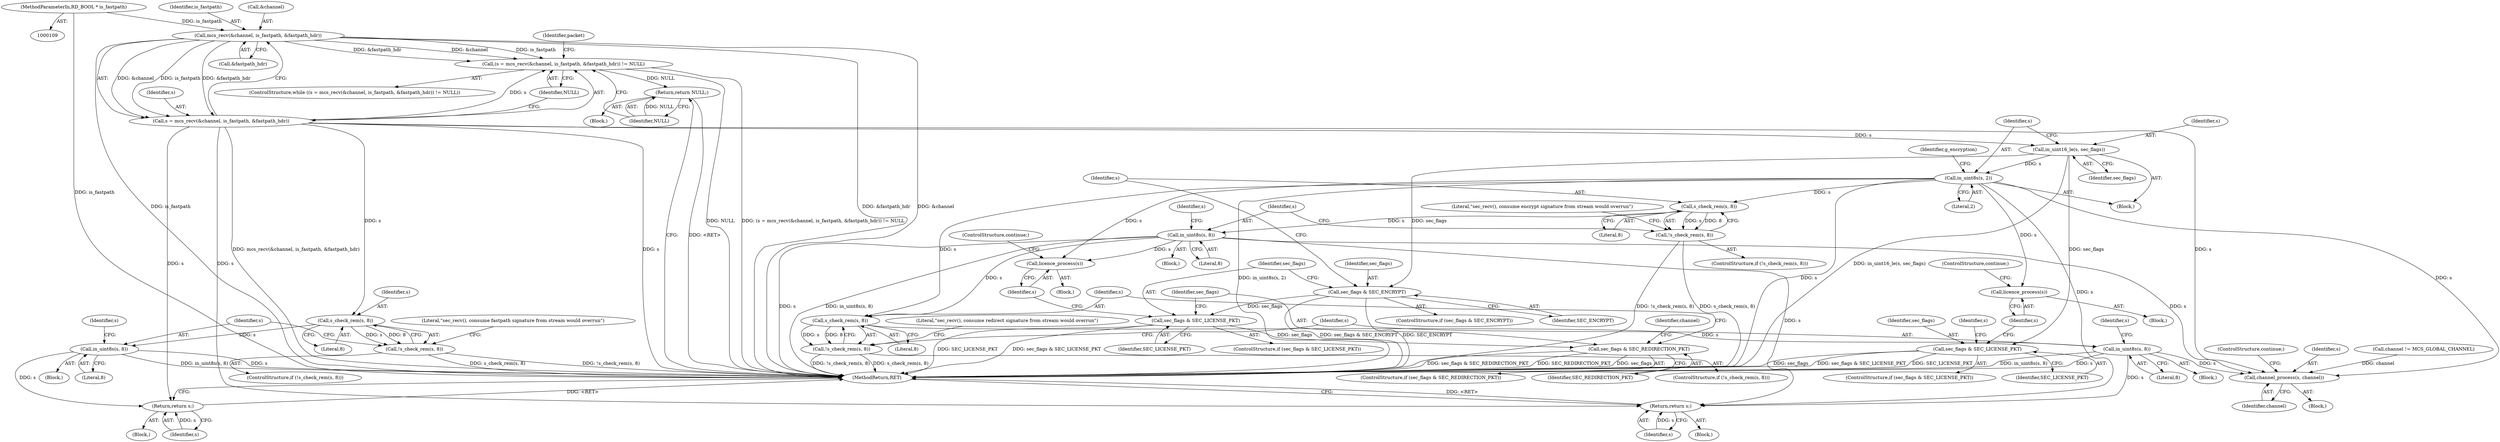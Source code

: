 digraph "0_rdesktop_4dca546d04321a610c1835010b5dad85163b65e1_16@pointer" {
"1000110" [label="(MethodParameterIn,RD_BOOL * is_fastpath)"];
"1000122" [label="(Call,mcs_recv(&channel, is_fastpath, &fastpath_hdr))"];
"1000119" [label="(Call,(s = mcs_recv(&channel, is_fastpath, &fastpath_hdr)) != NULL)"];
"1000381" [label="(Return,return NULL;)"];
"1000120" [label="(Call,s = mcs_recv(&channel, is_fastpath, &fastpath_hdr))"];
"1000154" [label="(Call,s_check_rem(s, 8))"];
"1000153" [label="(Call,!s_check_rem(s, 8))"];
"1000162" [label="(Call,in_uint8s(s, 8))"];
"1000176" [label="(Return,return s;)"];
"1000187" [label="(Call,in_uint16_le(s, sec_flags))"];
"1000190" [label="(Call,in_uint8s(s, 2))"];
"1000203" [label="(Call,s_check_rem(s, 8))"];
"1000202" [label="(Call,!s_check_rem(s, 8))"];
"1000211" [label="(Call,in_uint8s(s, 8))"];
"1000230" [label="(Call,licence_process(s))"];
"1000241" [label="(Call,s_check_rem(s, 8))"];
"1000240" [label="(Call,!s_check_rem(s, 8))"];
"1000249" [label="(Call,in_uint8s(s, 8))"];
"1000375" [label="(Call,channel_process(s, channel))"];
"1000379" [label="(Return,return s;)"];
"1000362" [label="(Call,licence_process(s))"];
"1000197" [label="(Call,sec_flags & SEC_ENCRYPT)"];
"1000226" [label="(Call,sec_flags & SEC_LICENSE_PKT)"];
"1000234" [label="(Call,sec_flags & SEC_REDIRECTION_PKT)"];
"1000358" [label="(Call,sec_flags & SEC_LICENSE_PKT)"];
"1000251" [label="(Literal,8)"];
"1000228" [label="(Identifier,SEC_LICENSE_PKT)"];
"1000364" [label="(ControlStructure,continue;)"];
"1000139" [label="(Block,)"];
"1000192" [label="(Literal,2)"];
"1000213" [label="(Literal,8)"];
"1000189" [label="(Identifier,sec_flags)"];
"1000249" [label="(Call,in_uint8s(s, 8))"];
"1000378" [label="(ControlStructure,continue;)"];
"1000202" [label="(Call,!s_check_rem(s, 8))"];
"1000121" [label="(Identifier,s)"];
"1000376" [label="(Identifier,s)"];
"1000151" [label="(Block,)"];
"1000122" [label="(Call,mcs_recv(&channel, is_fastpath, &fastpath_hdr))"];
"1000212" [label="(Identifier,s)"];
"1000201" [label="(ControlStructure,if (!s_check_rem(s, 8)))"];
"1000163" [label="(Identifier,s)"];
"1000164" [label="(Literal,8)"];
"1000186" [label="(Block,)"];
"1000250" [label="(Identifier,s)"];
"1000380" [label="(Identifier,s)"];
"1000162" [label="(Call,in_uint8s(s, 8))"];
"1000229" [label="(Block,)"];
"1000226" [label="(Call,sec_flags & SEC_LICENSE_PKT)"];
"1000208" [label="(Literal,\"sec_recv(), consume encrypt signature from stream would overrun\")"];
"1000198" [label="(Identifier,sec_flags)"];
"1000363" [label="(Identifier,s)"];
"1000125" [label="(Identifier,is_fastpath)"];
"1000129" [label="(Block,)"];
"1000203" [label="(Call,s_check_rem(s, 8))"];
"1000231" [label="(Identifier,s)"];
"1000371" [label="(Call,channel != MCS_GLOBAL_CHANNEL)"];
"1000243" [label="(Literal,8)"];
"1000153" [label="(Call,!s_check_rem(s, 8))"];
"1000358" [label="(Call,sec_flags & SEC_LICENSE_PKT)"];
"1000196" [label="(ControlStructure,if (sec_flags & SEC_ENCRYPT))"];
"1000131" [label="(Identifier,packet)"];
"1000379" [label="(Return,return s;)"];
"1000191" [label="(Identifier,s)"];
"1000111" [label="(Block,)"];
"1000375" [label="(Call,channel_process(s, channel))"];
"1000227" [label="(Identifier,sec_flags)"];
"1000383" [label="(MethodReturn,RET)"];
"1000194" [label="(Identifier,g_encryption)"];
"1000360" [label="(Identifier,SEC_LICENSE_PKT)"];
"1000110" [label="(MethodParameterIn,RD_BOOL * is_fastpath)"];
"1000177" [label="(Identifier,s)"];
"1000367" [label="(Identifier,s)"];
"1000236" [label="(Identifier,SEC_REDIRECTION_PKT)"];
"1000159" [label="(Literal,\"sec_recv(), consume fastpath signature from stream would overrun\")"];
"1000167" [label="(Identifier,s)"];
"1000190" [label="(Call,in_uint8s(s, 2))"];
"1000237" [label="(Block,)"];
"1000382" [label="(Identifier,NULL)"];
"1000187" [label="(Call,in_uint16_le(s, sec_flags))"];
"1000188" [label="(Identifier,s)"];
"1000230" [label="(Call,licence_process(s))"];
"1000152" [label="(ControlStructure,if (!s_check_rem(s, 8)))"];
"1000204" [label="(Identifier,s)"];
"1000118" [label="(ControlStructure,while ((s = mcs_recv(&channel, is_fastpath, &fastpath_hdr)) != NULL))"];
"1000156" [label="(Literal,8)"];
"1000242" [label="(Identifier,s)"];
"1000357" [label="(ControlStructure,if (sec_flags & SEC_LICENSE_PKT))"];
"1000235" [label="(Identifier,sec_flags)"];
"1000199" [label="(Identifier,SEC_ENCRYPT)"];
"1000359" [label="(Identifier,sec_flags)"];
"1000234" [label="(Call,sec_flags & SEC_REDIRECTION_PKT)"];
"1000120" [label="(Call,s = mcs_recv(&channel, is_fastpath, &fastpath_hdr))"];
"1000205" [label="(Literal,8)"];
"1000381" [label="(Return,return NULL;)"];
"1000232" [label="(ControlStructure,continue;)"];
"1000126" [label="(Call,&fastpath_hdr)"];
"1000246" [label="(Literal,\"sec_recv(), consume redirect signature from stream would overrun\")"];
"1000154" [label="(Call,s_check_rem(s, 8))"];
"1000233" [label="(ControlStructure,if (sec_flags & SEC_REDIRECTION_PKT))"];
"1000155" [label="(Identifier,s)"];
"1000128" [label="(Identifier,NULL)"];
"1000216" [label="(Identifier,s)"];
"1000240" [label="(Call,!s_check_rem(s, 8))"];
"1000119" [label="(Call,(s = mcs_recv(&channel, is_fastpath, &fastpath_hdr)) != NULL)"];
"1000176" [label="(Return,return s;)"];
"1000197" [label="(Call,sec_flags & SEC_ENCRYPT)"];
"1000372" [label="(Identifier,channel)"];
"1000254" [label="(Identifier,s)"];
"1000225" [label="(ControlStructure,if (sec_flags & SEC_LICENSE_PKT))"];
"1000241" [label="(Call,s_check_rem(s, 8))"];
"1000200" [label="(Block,)"];
"1000239" [label="(ControlStructure,if (!s_check_rem(s, 8)))"];
"1000377" [label="(Identifier,channel)"];
"1000123" [label="(Call,&channel)"];
"1000362" [label="(Call,licence_process(s))"];
"1000374" [label="(Block,)"];
"1000211" [label="(Call,in_uint8s(s, 8))"];
"1000361" [label="(Block,)"];
"1000110" -> "1000109"  [label="AST: "];
"1000110" -> "1000383"  [label="DDG: is_fastpath"];
"1000110" -> "1000122"  [label="DDG: is_fastpath"];
"1000122" -> "1000120"  [label="AST: "];
"1000122" -> "1000126"  [label="CFG: "];
"1000123" -> "1000122"  [label="AST: "];
"1000125" -> "1000122"  [label="AST: "];
"1000126" -> "1000122"  [label="AST: "];
"1000120" -> "1000122"  [label="CFG: "];
"1000122" -> "1000383"  [label="DDG: is_fastpath"];
"1000122" -> "1000383"  [label="DDG: &fastpath_hdr"];
"1000122" -> "1000383"  [label="DDG: &channel"];
"1000122" -> "1000119"  [label="DDG: &channel"];
"1000122" -> "1000119"  [label="DDG: is_fastpath"];
"1000122" -> "1000119"  [label="DDG: &fastpath_hdr"];
"1000122" -> "1000120"  [label="DDG: &channel"];
"1000122" -> "1000120"  [label="DDG: is_fastpath"];
"1000122" -> "1000120"  [label="DDG: &fastpath_hdr"];
"1000119" -> "1000118"  [label="AST: "];
"1000119" -> "1000128"  [label="CFG: "];
"1000120" -> "1000119"  [label="AST: "];
"1000128" -> "1000119"  [label="AST: "];
"1000131" -> "1000119"  [label="CFG: "];
"1000382" -> "1000119"  [label="CFG: "];
"1000119" -> "1000383"  [label="DDG: NULL"];
"1000119" -> "1000383"  [label="DDG: (s = mcs_recv(&channel, is_fastpath, &fastpath_hdr)) != NULL"];
"1000120" -> "1000119"  [label="DDG: s"];
"1000119" -> "1000381"  [label="DDG: NULL"];
"1000381" -> "1000111"  [label="AST: "];
"1000381" -> "1000382"  [label="CFG: "];
"1000382" -> "1000381"  [label="AST: "];
"1000383" -> "1000381"  [label="CFG: "];
"1000381" -> "1000383"  [label="DDG: <RET>"];
"1000382" -> "1000381"  [label="DDG: NULL"];
"1000121" -> "1000120"  [label="AST: "];
"1000128" -> "1000120"  [label="CFG: "];
"1000120" -> "1000383"  [label="DDG: s"];
"1000120" -> "1000383"  [label="DDG: mcs_recv(&channel, is_fastpath, &fastpath_hdr)"];
"1000120" -> "1000154"  [label="DDG: s"];
"1000120" -> "1000176"  [label="DDG: s"];
"1000120" -> "1000187"  [label="DDG: s"];
"1000120" -> "1000375"  [label="DDG: s"];
"1000120" -> "1000379"  [label="DDG: s"];
"1000154" -> "1000153"  [label="AST: "];
"1000154" -> "1000156"  [label="CFG: "];
"1000155" -> "1000154"  [label="AST: "];
"1000156" -> "1000154"  [label="AST: "];
"1000153" -> "1000154"  [label="CFG: "];
"1000154" -> "1000153"  [label="DDG: s"];
"1000154" -> "1000153"  [label="DDG: 8"];
"1000154" -> "1000162"  [label="DDG: s"];
"1000153" -> "1000152"  [label="AST: "];
"1000159" -> "1000153"  [label="CFG: "];
"1000163" -> "1000153"  [label="CFG: "];
"1000153" -> "1000383"  [label="DDG: !s_check_rem(s, 8)"];
"1000153" -> "1000383"  [label="DDG: s_check_rem(s, 8)"];
"1000162" -> "1000151"  [label="AST: "];
"1000162" -> "1000164"  [label="CFG: "];
"1000163" -> "1000162"  [label="AST: "];
"1000164" -> "1000162"  [label="AST: "];
"1000167" -> "1000162"  [label="CFG: "];
"1000162" -> "1000383"  [label="DDG: s"];
"1000162" -> "1000383"  [label="DDG: in_uint8s(s, 8)"];
"1000162" -> "1000176"  [label="DDG: s"];
"1000176" -> "1000139"  [label="AST: "];
"1000176" -> "1000177"  [label="CFG: "];
"1000177" -> "1000176"  [label="AST: "];
"1000383" -> "1000176"  [label="CFG: "];
"1000176" -> "1000383"  [label="DDG: <RET>"];
"1000177" -> "1000176"  [label="DDG: s"];
"1000187" -> "1000186"  [label="AST: "];
"1000187" -> "1000189"  [label="CFG: "];
"1000188" -> "1000187"  [label="AST: "];
"1000189" -> "1000187"  [label="AST: "];
"1000191" -> "1000187"  [label="CFG: "];
"1000187" -> "1000383"  [label="DDG: in_uint16_le(s, sec_flags)"];
"1000187" -> "1000190"  [label="DDG: s"];
"1000187" -> "1000197"  [label="DDG: sec_flags"];
"1000187" -> "1000358"  [label="DDG: sec_flags"];
"1000190" -> "1000186"  [label="AST: "];
"1000190" -> "1000192"  [label="CFG: "];
"1000191" -> "1000190"  [label="AST: "];
"1000192" -> "1000190"  [label="AST: "];
"1000194" -> "1000190"  [label="CFG: "];
"1000190" -> "1000383"  [label="DDG: in_uint8s(s, 2)"];
"1000190" -> "1000383"  [label="DDG: s"];
"1000190" -> "1000203"  [label="DDG: s"];
"1000190" -> "1000230"  [label="DDG: s"];
"1000190" -> "1000241"  [label="DDG: s"];
"1000190" -> "1000362"  [label="DDG: s"];
"1000190" -> "1000375"  [label="DDG: s"];
"1000190" -> "1000379"  [label="DDG: s"];
"1000203" -> "1000202"  [label="AST: "];
"1000203" -> "1000205"  [label="CFG: "];
"1000204" -> "1000203"  [label="AST: "];
"1000205" -> "1000203"  [label="AST: "];
"1000202" -> "1000203"  [label="CFG: "];
"1000203" -> "1000202"  [label="DDG: s"];
"1000203" -> "1000202"  [label="DDG: 8"];
"1000203" -> "1000211"  [label="DDG: s"];
"1000202" -> "1000201"  [label="AST: "];
"1000208" -> "1000202"  [label="CFG: "];
"1000212" -> "1000202"  [label="CFG: "];
"1000202" -> "1000383"  [label="DDG: s_check_rem(s, 8)"];
"1000202" -> "1000383"  [label="DDG: !s_check_rem(s, 8)"];
"1000211" -> "1000200"  [label="AST: "];
"1000211" -> "1000213"  [label="CFG: "];
"1000212" -> "1000211"  [label="AST: "];
"1000213" -> "1000211"  [label="AST: "];
"1000216" -> "1000211"  [label="CFG: "];
"1000211" -> "1000383"  [label="DDG: s"];
"1000211" -> "1000383"  [label="DDG: in_uint8s(s, 8)"];
"1000211" -> "1000230"  [label="DDG: s"];
"1000211" -> "1000241"  [label="DDG: s"];
"1000211" -> "1000375"  [label="DDG: s"];
"1000211" -> "1000379"  [label="DDG: s"];
"1000230" -> "1000229"  [label="AST: "];
"1000230" -> "1000231"  [label="CFG: "];
"1000231" -> "1000230"  [label="AST: "];
"1000232" -> "1000230"  [label="CFG: "];
"1000241" -> "1000240"  [label="AST: "];
"1000241" -> "1000243"  [label="CFG: "];
"1000242" -> "1000241"  [label="AST: "];
"1000243" -> "1000241"  [label="AST: "];
"1000240" -> "1000241"  [label="CFG: "];
"1000241" -> "1000240"  [label="DDG: s"];
"1000241" -> "1000240"  [label="DDG: 8"];
"1000241" -> "1000249"  [label="DDG: s"];
"1000240" -> "1000239"  [label="AST: "];
"1000246" -> "1000240"  [label="CFG: "];
"1000250" -> "1000240"  [label="CFG: "];
"1000240" -> "1000383"  [label="DDG: !s_check_rem(s, 8)"];
"1000240" -> "1000383"  [label="DDG: s_check_rem(s, 8)"];
"1000249" -> "1000237"  [label="AST: "];
"1000249" -> "1000251"  [label="CFG: "];
"1000250" -> "1000249"  [label="AST: "];
"1000251" -> "1000249"  [label="AST: "];
"1000254" -> "1000249"  [label="CFG: "];
"1000249" -> "1000383"  [label="DDG: s"];
"1000249" -> "1000383"  [label="DDG: in_uint8s(s, 8)"];
"1000249" -> "1000375"  [label="DDG: s"];
"1000249" -> "1000379"  [label="DDG: s"];
"1000375" -> "1000374"  [label="AST: "];
"1000375" -> "1000377"  [label="CFG: "];
"1000376" -> "1000375"  [label="AST: "];
"1000377" -> "1000375"  [label="AST: "];
"1000378" -> "1000375"  [label="CFG: "];
"1000371" -> "1000375"  [label="DDG: channel"];
"1000379" -> "1000129"  [label="AST: "];
"1000379" -> "1000380"  [label="CFG: "];
"1000380" -> "1000379"  [label="AST: "];
"1000383" -> "1000379"  [label="CFG: "];
"1000379" -> "1000383"  [label="DDG: <RET>"];
"1000380" -> "1000379"  [label="DDG: s"];
"1000362" -> "1000361"  [label="AST: "];
"1000362" -> "1000363"  [label="CFG: "];
"1000363" -> "1000362"  [label="AST: "];
"1000364" -> "1000362"  [label="CFG: "];
"1000197" -> "1000196"  [label="AST: "];
"1000197" -> "1000199"  [label="CFG: "];
"1000198" -> "1000197"  [label="AST: "];
"1000199" -> "1000197"  [label="AST: "];
"1000204" -> "1000197"  [label="CFG: "];
"1000227" -> "1000197"  [label="CFG: "];
"1000197" -> "1000383"  [label="DDG: sec_flags & SEC_ENCRYPT"];
"1000197" -> "1000383"  [label="DDG: SEC_ENCRYPT"];
"1000197" -> "1000226"  [label="DDG: sec_flags"];
"1000226" -> "1000225"  [label="AST: "];
"1000226" -> "1000228"  [label="CFG: "];
"1000227" -> "1000226"  [label="AST: "];
"1000228" -> "1000226"  [label="AST: "];
"1000231" -> "1000226"  [label="CFG: "];
"1000235" -> "1000226"  [label="CFG: "];
"1000226" -> "1000383"  [label="DDG: sec_flags & SEC_LICENSE_PKT"];
"1000226" -> "1000383"  [label="DDG: SEC_LICENSE_PKT"];
"1000226" -> "1000234"  [label="DDG: sec_flags"];
"1000234" -> "1000233"  [label="AST: "];
"1000234" -> "1000236"  [label="CFG: "];
"1000235" -> "1000234"  [label="AST: "];
"1000236" -> "1000234"  [label="AST: "];
"1000242" -> "1000234"  [label="CFG: "];
"1000372" -> "1000234"  [label="CFG: "];
"1000234" -> "1000383"  [label="DDG: SEC_REDIRECTION_PKT"];
"1000234" -> "1000383"  [label="DDG: sec_flags"];
"1000234" -> "1000383"  [label="DDG: sec_flags & SEC_REDIRECTION_PKT"];
"1000358" -> "1000357"  [label="AST: "];
"1000358" -> "1000360"  [label="CFG: "];
"1000359" -> "1000358"  [label="AST: "];
"1000360" -> "1000358"  [label="AST: "];
"1000363" -> "1000358"  [label="CFG: "];
"1000367" -> "1000358"  [label="CFG: "];
"1000358" -> "1000383"  [label="DDG: sec_flags & SEC_LICENSE_PKT"];
"1000358" -> "1000383"  [label="DDG: SEC_LICENSE_PKT"];
"1000358" -> "1000383"  [label="DDG: sec_flags"];
}
